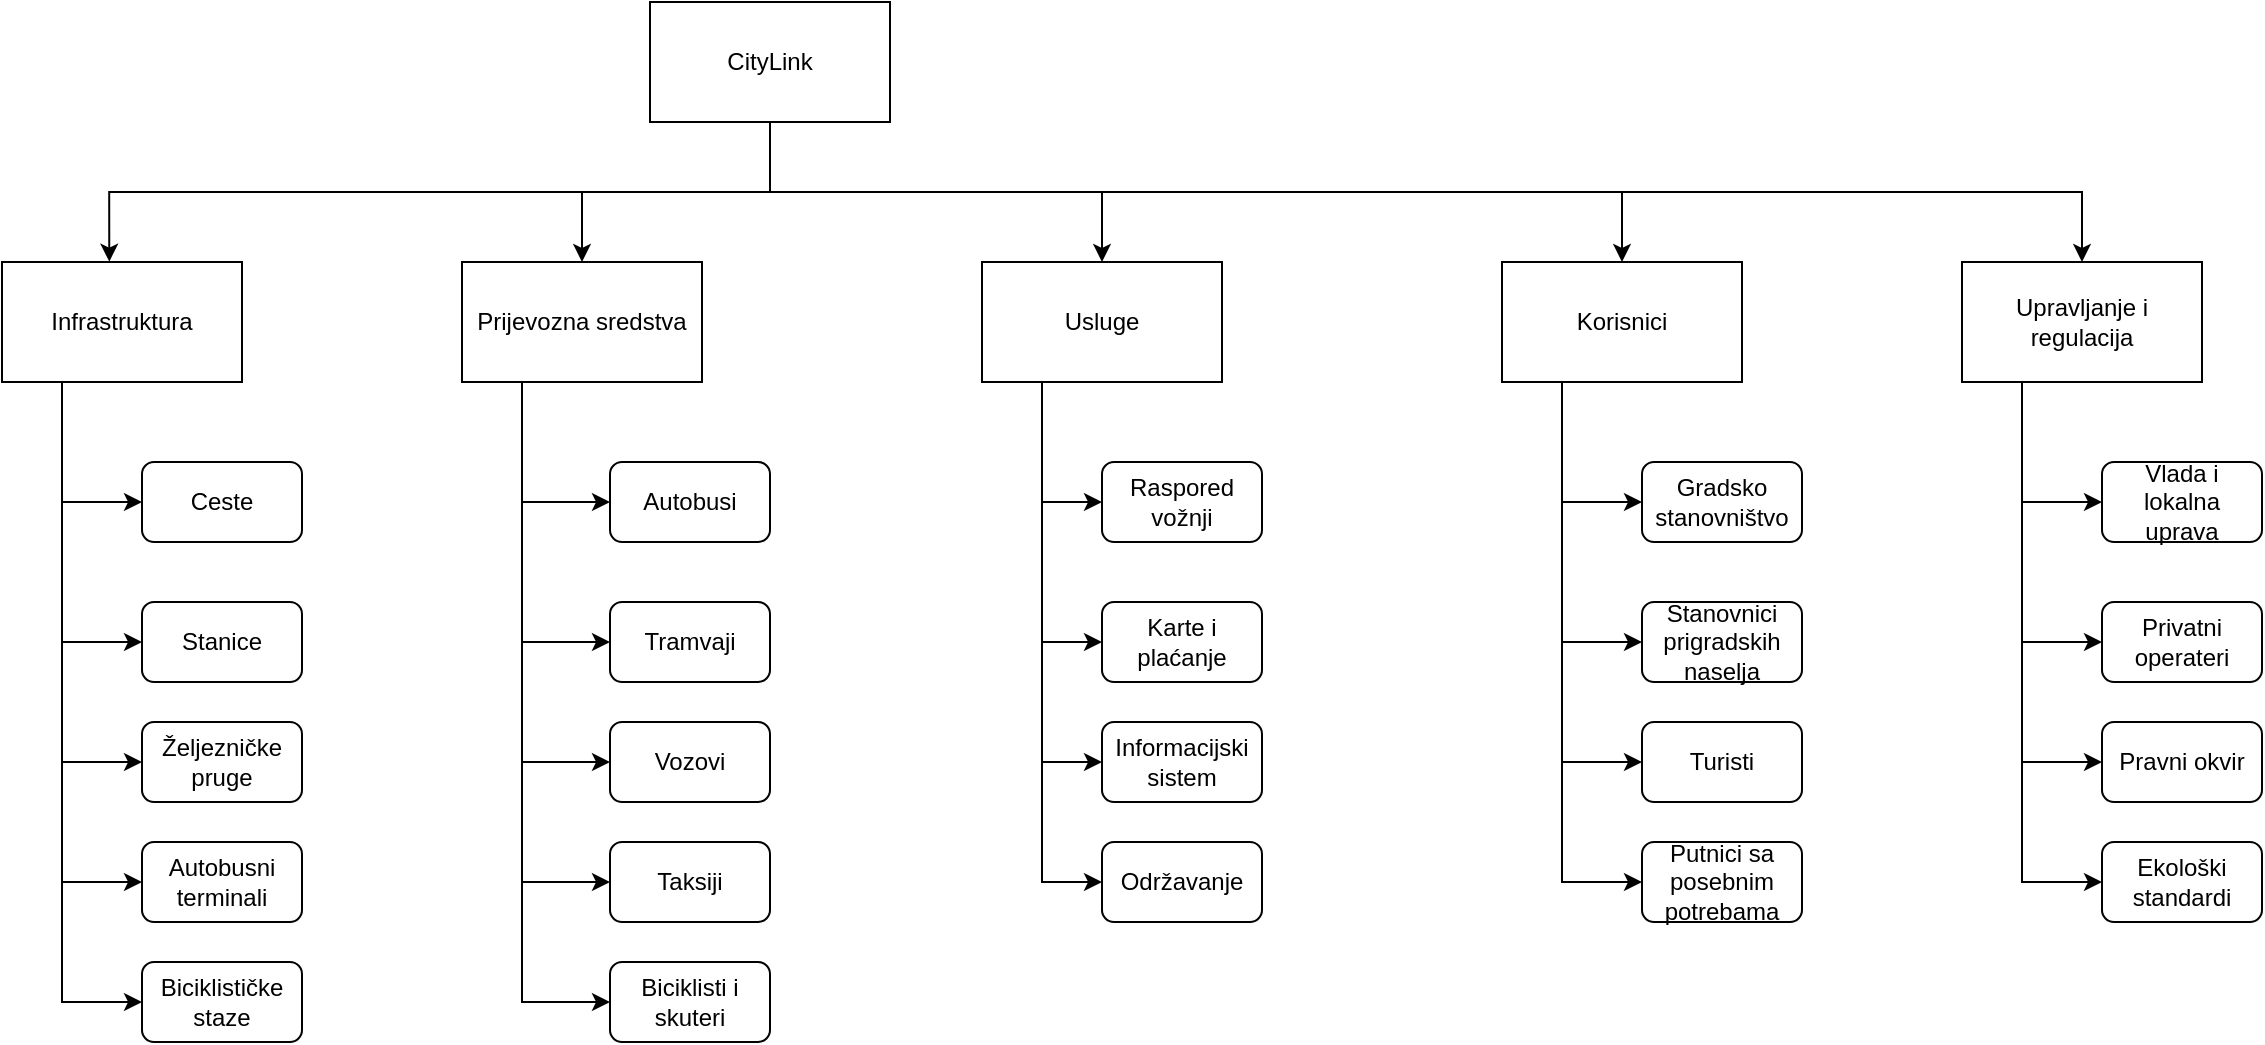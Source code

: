 <mxfile version="24.5.5" type="device">
  <diagram name="Page-1" id="c6btV-nHH0mNhAZSknRL">
    <mxGraphModel dx="1235" dy="655" grid="1" gridSize="10" guides="1" tooltips="1" connect="1" arrows="1" fold="1" page="1" pageScale="1" pageWidth="827" pageHeight="1169" math="0" shadow="0">
      <root>
        <mxCell id="0" />
        <mxCell id="1" parent="0" />
        <mxCell id="NA6uKISzZKhR4IMaXwwD-55" style="edgeStyle=orthogonalEdgeStyle;rounded=0;orthogonalLoop=1;jettySize=auto;html=1;exitX=0.5;exitY=1;exitDx=0;exitDy=0;entryX=0.5;entryY=0;entryDx=0;entryDy=0;" edge="1" parent="1" source="NA6uKISzZKhR4IMaXwwD-1" target="NA6uKISzZKhR4IMaXwwD-3">
          <mxGeometry relative="1" as="geometry" />
        </mxCell>
        <mxCell id="NA6uKISzZKhR4IMaXwwD-57" style="edgeStyle=orthogonalEdgeStyle;rounded=0;orthogonalLoop=1;jettySize=auto;html=1;exitX=0.5;exitY=1;exitDx=0;exitDy=0;entryX=0.5;entryY=0;entryDx=0;entryDy=0;" edge="1" parent="1" source="NA6uKISzZKhR4IMaXwwD-1" target="NA6uKISzZKhR4IMaXwwD-4">
          <mxGeometry relative="1" as="geometry" />
        </mxCell>
        <mxCell id="NA6uKISzZKhR4IMaXwwD-58" style="edgeStyle=orthogonalEdgeStyle;rounded=0;orthogonalLoop=1;jettySize=auto;html=1;exitX=0.5;exitY=1;exitDx=0;exitDy=0;entryX=0.5;entryY=0;entryDx=0;entryDy=0;" edge="1" parent="1" source="NA6uKISzZKhR4IMaXwwD-1" target="NA6uKISzZKhR4IMaXwwD-5">
          <mxGeometry relative="1" as="geometry" />
        </mxCell>
        <mxCell id="NA6uKISzZKhR4IMaXwwD-59" style="edgeStyle=orthogonalEdgeStyle;rounded=0;orthogonalLoop=1;jettySize=auto;html=1;exitX=0.5;exitY=1;exitDx=0;exitDy=0;entryX=0.5;entryY=0;entryDx=0;entryDy=0;" edge="1" parent="1" source="NA6uKISzZKhR4IMaXwwD-1" target="NA6uKISzZKhR4IMaXwwD-6">
          <mxGeometry relative="1" as="geometry" />
        </mxCell>
        <mxCell id="NA6uKISzZKhR4IMaXwwD-1" value="CityLink" style="whiteSpace=wrap;html=1;" vertex="1" parent="1">
          <mxGeometry x="354" width="120" height="60" as="geometry" />
        </mxCell>
        <mxCell id="NA6uKISzZKhR4IMaXwwD-15" style="edgeStyle=orthogonalEdgeStyle;rounded=0;orthogonalLoop=1;jettySize=auto;html=1;exitX=0.25;exitY=1;exitDx=0;exitDy=0;entryX=0;entryY=0.5;entryDx=0;entryDy=0;" edge="1" parent="1" source="NA6uKISzZKhR4IMaXwwD-2" target="NA6uKISzZKhR4IMaXwwD-10">
          <mxGeometry relative="1" as="geometry" />
        </mxCell>
        <mxCell id="NA6uKISzZKhR4IMaXwwD-16" style="edgeStyle=orthogonalEdgeStyle;rounded=0;orthogonalLoop=1;jettySize=auto;html=1;exitX=0.25;exitY=1;exitDx=0;exitDy=0;entryX=0;entryY=0.5;entryDx=0;entryDy=0;" edge="1" parent="1" source="NA6uKISzZKhR4IMaXwwD-2" target="NA6uKISzZKhR4IMaXwwD-11">
          <mxGeometry relative="1" as="geometry" />
        </mxCell>
        <mxCell id="NA6uKISzZKhR4IMaXwwD-17" style="edgeStyle=orthogonalEdgeStyle;rounded=0;orthogonalLoop=1;jettySize=auto;html=1;exitX=0.25;exitY=1;exitDx=0;exitDy=0;entryX=0;entryY=0.5;entryDx=0;entryDy=0;" edge="1" parent="1" source="NA6uKISzZKhR4IMaXwwD-2" target="NA6uKISzZKhR4IMaXwwD-12">
          <mxGeometry relative="1" as="geometry" />
        </mxCell>
        <mxCell id="NA6uKISzZKhR4IMaXwwD-18" style="edgeStyle=orthogonalEdgeStyle;rounded=0;orthogonalLoop=1;jettySize=auto;html=1;exitX=0.25;exitY=1;exitDx=0;exitDy=0;entryX=0;entryY=0.5;entryDx=0;entryDy=0;" edge="1" parent="1" source="NA6uKISzZKhR4IMaXwwD-2" target="NA6uKISzZKhR4IMaXwwD-13">
          <mxGeometry relative="1" as="geometry" />
        </mxCell>
        <mxCell id="NA6uKISzZKhR4IMaXwwD-19" style="edgeStyle=orthogonalEdgeStyle;rounded=0;orthogonalLoop=1;jettySize=auto;html=1;exitX=0.25;exitY=1;exitDx=0;exitDy=0;entryX=0;entryY=0.5;entryDx=0;entryDy=0;" edge="1" parent="1" source="NA6uKISzZKhR4IMaXwwD-2" target="NA6uKISzZKhR4IMaXwwD-14">
          <mxGeometry relative="1" as="geometry" />
        </mxCell>
        <mxCell id="NA6uKISzZKhR4IMaXwwD-2" value="Infrastruktura" style="whiteSpace=wrap;html=1;" vertex="1" parent="1">
          <mxGeometry x="30" y="130" width="120" height="60" as="geometry" />
        </mxCell>
        <mxCell id="NA6uKISzZKhR4IMaXwwD-26" style="edgeStyle=orthogonalEdgeStyle;rounded=0;orthogonalLoop=1;jettySize=auto;html=1;exitX=0.25;exitY=1;exitDx=0;exitDy=0;entryX=0;entryY=0.5;entryDx=0;entryDy=0;" edge="1" parent="1" source="NA6uKISzZKhR4IMaXwwD-3" target="NA6uKISzZKhR4IMaXwwD-20">
          <mxGeometry relative="1" as="geometry" />
        </mxCell>
        <mxCell id="NA6uKISzZKhR4IMaXwwD-27" style="edgeStyle=orthogonalEdgeStyle;rounded=0;orthogonalLoop=1;jettySize=auto;html=1;exitX=0.25;exitY=1;exitDx=0;exitDy=0;entryX=0;entryY=0.5;entryDx=0;entryDy=0;" edge="1" parent="1" source="NA6uKISzZKhR4IMaXwwD-3" target="NA6uKISzZKhR4IMaXwwD-21">
          <mxGeometry relative="1" as="geometry" />
        </mxCell>
        <mxCell id="NA6uKISzZKhR4IMaXwwD-28" style="edgeStyle=orthogonalEdgeStyle;rounded=0;orthogonalLoop=1;jettySize=auto;html=1;exitX=0.25;exitY=1;exitDx=0;exitDy=0;entryX=0;entryY=0.5;entryDx=0;entryDy=0;" edge="1" parent="1" source="NA6uKISzZKhR4IMaXwwD-3" target="NA6uKISzZKhR4IMaXwwD-22">
          <mxGeometry relative="1" as="geometry" />
        </mxCell>
        <mxCell id="NA6uKISzZKhR4IMaXwwD-29" style="edgeStyle=orthogonalEdgeStyle;rounded=0;orthogonalLoop=1;jettySize=auto;html=1;exitX=0.25;exitY=1;exitDx=0;exitDy=0;entryX=0;entryY=0.5;entryDx=0;entryDy=0;" edge="1" parent="1" source="NA6uKISzZKhR4IMaXwwD-3" target="NA6uKISzZKhR4IMaXwwD-23">
          <mxGeometry relative="1" as="geometry" />
        </mxCell>
        <mxCell id="NA6uKISzZKhR4IMaXwwD-30" style="edgeStyle=orthogonalEdgeStyle;rounded=0;orthogonalLoop=1;jettySize=auto;html=1;exitX=0.25;exitY=1;exitDx=0;exitDy=0;entryX=0;entryY=0.5;entryDx=0;entryDy=0;" edge="1" parent="1" source="NA6uKISzZKhR4IMaXwwD-3" target="NA6uKISzZKhR4IMaXwwD-24">
          <mxGeometry relative="1" as="geometry" />
        </mxCell>
        <mxCell id="NA6uKISzZKhR4IMaXwwD-3" value="Prijevozna sredstva" style="whiteSpace=wrap;html=1;" vertex="1" parent="1">
          <mxGeometry x="260" y="130" width="120" height="60" as="geometry" />
        </mxCell>
        <mxCell id="NA6uKISzZKhR4IMaXwwD-35" style="edgeStyle=orthogonalEdgeStyle;rounded=0;orthogonalLoop=1;jettySize=auto;html=1;exitX=0.25;exitY=1;exitDx=0;exitDy=0;entryX=0;entryY=0.5;entryDx=0;entryDy=0;" edge="1" parent="1" source="NA6uKISzZKhR4IMaXwwD-4" target="NA6uKISzZKhR4IMaXwwD-31">
          <mxGeometry relative="1" as="geometry" />
        </mxCell>
        <mxCell id="NA6uKISzZKhR4IMaXwwD-36" style="edgeStyle=orthogonalEdgeStyle;rounded=0;orthogonalLoop=1;jettySize=auto;html=1;exitX=0.25;exitY=1;exitDx=0;exitDy=0;entryX=0;entryY=0.5;entryDx=0;entryDy=0;" edge="1" parent="1" source="NA6uKISzZKhR4IMaXwwD-4" target="NA6uKISzZKhR4IMaXwwD-32">
          <mxGeometry relative="1" as="geometry" />
        </mxCell>
        <mxCell id="NA6uKISzZKhR4IMaXwwD-37" style="edgeStyle=orthogonalEdgeStyle;rounded=0;orthogonalLoop=1;jettySize=auto;html=1;exitX=0.25;exitY=1;exitDx=0;exitDy=0;entryX=0;entryY=0.5;entryDx=0;entryDy=0;" edge="1" parent="1" source="NA6uKISzZKhR4IMaXwwD-4" target="NA6uKISzZKhR4IMaXwwD-33">
          <mxGeometry relative="1" as="geometry" />
        </mxCell>
        <mxCell id="NA6uKISzZKhR4IMaXwwD-38" style="edgeStyle=orthogonalEdgeStyle;rounded=0;orthogonalLoop=1;jettySize=auto;html=1;exitX=0.25;exitY=1;exitDx=0;exitDy=0;entryX=0;entryY=0.5;entryDx=0;entryDy=0;" edge="1" parent="1" source="NA6uKISzZKhR4IMaXwwD-4" target="NA6uKISzZKhR4IMaXwwD-34">
          <mxGeometry relative="1" as="geometry" />
        </mxCell>
        <mxCell id="NA6uKISzZKhR4IMaXwwD-4" value="Usluge" style="whiteSpace=wrap;html=1;" vertex="1" parent="1">
          <mxGeometry x="520" y="130" width="120" height="60" as="geometry" />
        </mxCell>
        <mxCell id="NA6uKISzZKhR4IMaXwwD-43" style="edgeStyle=orthogonalEdgeStyle;rounded=0;orthogonalLoop=1;jettySize=auto;html=1;exitX=0.25;exitY=1;exitDx=0;exitDy=0;entryX=0;entryY=0.5;entryDx=0;entryDy=0;" edge="1" parent="1" source="NA6uKISzZKhR4IMaXwwD-5" target="NA6uKISzZKhR4IMaXwwD-39">
          <mxGeometry relative="1" as="geometry" />
        </mxCell>
        <mxCell id="NA6uKISzZKhR4IMaXwwD-44" style="edgeStyle=orthogonalEdgeStyle;rounded=0;orthogonalLoop=1;jettySize=auto;html=1;exitX=0.25;exitY=1;exitDx=0;exitDy=0;entryX=0;entryY=0.5;entryDx=0;entryDy=0;" edge="1" parent="1" source="NA6uKISzZKhR4IMaXwwD-5" target="NA6uKISzZKhR4IMaXwwD-40">
          <mxGeometry relative="1" as="geometry" />
        </mxCell>
        <mxCell id="NA6uKISzZKhR4IMaXwwD-45" style="edgeStyle=orthogonalEdgeStyle;rounded=0;orthogonalLoop=1;jettySize=auto;html=1;exitX=0.25;exitY=1;exitDx=0;exitDy=0;entryX=0;entryY=0.5;entryDx=0;entryDy=0;" edge="1" parent="1" source="NA6uKISzZKhR4IMaXwwD-5" target="NA6uKISzZKhR4IMaXwwD-41">
          <mxGeometry relative="1" as="geometry" />
        </mxCell>
        <mxCell id="NA6uKISzZKhR4IMaXwwD-46" style="edgeStyle=orthogonalEdgeStyle;rounded=0;orthogonalLoop=1;jettySize=auto;html=1;exitX=0.25;exitY=1;exitDx=0;exitDy=0;entryX=0;entryY=0.5;entryDx=0;entryDy=0;" edge="1" parent="1" source="NA6uKISzZKhR4IMaXwwD-5" target="NA6uKISzZKhR4IMaXwwD-42">
          <mxGeometry relative="1" as="geometry" />
        </mxCell>
        <mxCell id="NA6uKISzZKhR4IMaXwwD-5" value="Korisnici" style="whiteSpace=wrap;html=1;" vertex="1" parent="1">
          <mxGeometry x="780" y="130" width="120" height="60" as="geometry" />
        </mxCell>
        <mxCell id="NA6uKISzZKhR4IMaXwwD-51" style="edgeStyle=orthogonalEdgeStyle;rounded=0;orthogonalLoop=1;jettySize=auto;html=1;exitX=0.25;exitY=1;exitDx=0;exitDy=0;entryX=0;entryY=0.5;entryDx=0;entryDy=0;" edge="1" parent="1" source="NA6uKISzZKhR4IMaXwwD-6" target="NA6uKISzZKhR4IMaXwwD-47">
          <mxGeometry relative="1" as="geometry" />
        </mxCell>
        <mxCell id="NA6uKISzZKhR4IMaXwwD-52" style="edgeStyle=orthogonalEdgeStyle;rounded=0;orthogonalLoop=1;jettySize=auto;html=1;exitX=0.25;exitY=1;exitDx=0;exitDy=0;entryX=0;entryY=0.5;entryDx=0;entryDy=0;" edge="1" parent="1" source="NA6uKISzZKhR4IMaXwwD-6" target="NA6uKISzZKhR4IMaXwwD-48">
          <mxGeometry relative="1" as="geometry" />
        </mxCell>
        <mxCell id="NA6uKISzZKhR4IMaXwwD-53" style="edgeStyle=orthogonalEdgeStyle;rounded=0;orthogonalLoop=1;jettySize=auto;html=1;exitX=0.25;exitY=1;exitDx=0;exitDy=0;entryX=0;entryY=0.5;entryDx=0;entryDy=0;" edge="1" parent="1" source="NA6uKISzZKhR4IMaXwwD-6" target="NA6uKISzZKhR4IMaXwwD-49">
          <mxGeometry relative="1" as="geometry" />
        </mxCell>
        <mxCell id="NA6uKISzZKhR4IMaXwwD-54" style="edgeStyle=orthogonalEdgeStyle;rounded=0;orthogonalLoop=1;jettySize=auto;html=1;exitX=0.25;exitY=1;exitDx=0;exitDy=0;entryX=0;entryY=0.5;entryDx=0;entryDy=0;" edge="1" parent="1" source="NA6uKISzZKhR4IMaXwwD-6" target="NA6uKISzZKhR4IMaXwwD-50">
          <mxGeometry relative="1" as="geometry" />
        </mxCell>
        <mxCell id="NA6uKISzZKhR4IMaXwwD-6" value="Upravljanje i regulacija" style="whiteSpace=wrap;html=1;" vertex="1" parent="1">
          <mxGeometry x="1010" y="130" width="120" height="60" as="geometry" />
        </mxCell>
        <mxCell id="NA6uKISzZKhR4IMaXwwD-10" value="Ceste" style="rounded=1;whiteSpace=wrap;html=1;" vertex="1" parent="1">
          <mxGeometry x="100" y="230" width="80" height="40" as="geometry" />
        </mxCell>
        <mxCell id="NA6uKISzZKhR4IMaXwwD-11" value="Stanice" style="rounded=1;whiteSpace=wrap;html=1;" vertex="1" parent="1">
          <mxGeometry x="100" y="300" width="80" height="40" as="geometry" />
        </mxCell>
        <mxCell id="NA6uKISzZKhR4IMaXwwD-12" value="Željezničke pruge" style="rounded=1;whiteSpace=wrap;html=1;" vertex="1" parent="1">
          <mxGeometry x="100" y="360" width="80" height="40" as="geometry" />
        </mxCell>
        <mxCell id="NA6uKISzZKhR4IMaXwwD-13" value="Autobusni terminali" style="rounded=1;whiteSpace=wrap;html=1;" vertex="1" parent="1">
          <mxGeometry x="100" y="420" width="80" height="40" as="geometry" />
        </mxCell>
        <mxCell id="NA6uKISzZKhR4IMaXwwD-14" value="Biciklističke staze" style="rounded=1;whiteSpace=wrap;html=1;" vertex="1" parent="1">
          <mxGeometry x="100" y="480" width="80" height="40" as="geometry" />
        </mxCell>
        <mxCell id="NA6uKISzZKhR4IMaXwwD-20" value="Autobusi" style="rounded=1;whiteSpace=wrap;html=1;" vertex="1" parent="1">
          <mxGeometry x="334" y="230" width="80" height="40" as="geometry" />
        </mxCell>
        <mxCell id="NA6uKISzZKhR4IMaXwwD-21" value="Tramvaji" style="rounded=1;whiteSpace=wrap;html=1;" vertex="1" parent="1">
          <mxGeometry x="334" y="300" width="80" height="40" as="geometry" />
        </mxCell>
        <mxCell id="NA6uKISzZKhR4IMaXwwD-22" value="Vozovi" style="rounded=1;whiteSpace=wrap;html=1;" vertex="1" parent="1">
          <mxGeometry x="334" y="360" width="80" height="40" as="geometry" />
        </mxCell>
        <mxCell id="NA6uKISzZKhR4IMaXwwD-23" value="Taksiji" style="rounded=1;whiteSpace=wrap;html=1;" vertex="1" parent="1">
          <mxGeometry x="334" y="420" width="80" height="40" as="geometry" />
        </mxCell>
        <mxCell id="NA6uKISzZKhR4IMaXwwD-24" value="Biciklisti i skuteri" style="rounded=1;whiteSpace=wrap;html=1;" vertex="1" parent="1">
          <mxGeometry x="334" y="480" width="80" height="40" as="geometry" />
        </mxCell>
        <mxCell id="NA6uKISzZKhR4IMaXwwD-31" value="Raspored vožnji" style="rounded=1;whiteSpace=wrap;html=1;" vertex="1" parent="1">
          <mxGeometry x="580" y="230" width="80" height="40" as="geometry" />
        </mxCell>
        <mxCell id="NA6uKISzZKhR4IMaXwwD-32" value="Karte i plaćanje" style="rounded=1;whiteSpace=wrap;html=1;" vertex="1" parent="1">
          <mxGeometry x="580" y="300" width="80" height="40" as="geometry" />
        </mxCell>
        <mxCell id="NA6uKISzZKhR4IMaXwwD-33" value="Informacijski sistem" style="rounded=1;whiteSpace=wrap;html=1;" vertex="1" parent="1">
          <mxGeometry x="580" y="360" width="80" height="40" as="geometry" />
        </mxCell>
        <mxCell id="NA6uKISzZKhR4IMaXwwD-34" value="Održavanje" style="rounded=1;whiteSpace=wrap;html=1;" vertex="1" parent="1">
          <mxGeometry x="580" y="420" width="80" height="40" as="geometry" />
        </mxCell>
        <mxCell id="NA6uKISzZKhR4IMaXwwD-39" value="Gradsko stanovništvo" style="rounded=1;whiteSpace=wrap;html=1;" vertex="1" parent="1">
          <mxGeometry x="850" y="230" width="80" height="40" as="geometry" />
        </mxCell>
        <mxCell id="NA6uKISzZKhR4IMaXwwD-40" value="Stanovnici prigradskih naselja" style="rounded=1;whiteSpace=wrap;html=1;" vertex="1" parent="1">
          <mxGeometry x="850" y="300" width="80" height="40" as="geometry" />
        </mxCell>
        <mxCell id="NA6uKISzZKhR4IMaXwwD-41" value="Turisti" style="rounded=1;whiteSpace=wrap;html=1;" vertex="1" parent="1">
          <mxGeometry x="850" y="360" width="80" height="40" as="geometry" />
        </mxCell>
        <mxCell id="NA6uKISzZKhR4IMaXwwD-42" value="Putnici sa posebnim potrebama" style="rounded=1;whiteSpace=wrap;html=1;" vertex="1" parent="1">
          <mxGeometry x="850" y="420" width="80" height="40" as="geometry" />
        </mxCell>
        <mxCell id="NA6uKISzZKhR4IMaXwwD-47" value="Vlada i lokalna uprava" style="rounded=1;whiteSpace=wrap;html=1;" vertex="1" parent="1">
          <mxGeometry x="1080" y="230" width="80" height="40" as="geometry" />
        </mxCell>
        <mxCell id="NA6uKISzZKhR4IMaXwwD-48" value="Privatni operateri" style="rounded=1;whiteSpace=wrap;html=1;" vertex="1" parent="1">
          <mxGeometry x="1080" y="300" width="80" height="40" as="geometry" />
        </mxCell>
        <mxCell id="NA6uKISzZKhR4IMaXwwD-49" value="Pravni okvir" style="rounded=1;whiteSpace=wrap;html=1;" vertex="1" parent="1">
          <mxGeometry x="1080" y="360" width="80" height="40" as="geometry" />
        </mxCell>
        <mxCell id="NA6uKISzZKhR4IMaXwwD-50" value="Ekološki standardi" style="rounded=1;whiteSpace=wrap;html=1;" vertex="1" parent="1">
          <mxGeometry x="1080" y="420" width="80" height="40" as="geometry" />
        </mxCell>
        <mxCell id="NA6uKISzZKhR4IMaXwwD-56" style="edgeStyle=orthogonalEdgeStyle;rounded=0;orthogonalLoop=1;jettySize=auto;html=1;exitX=0.5;exitY=1;exitDx=0;exitDy=0;entryX=0.447;entryY=-0.003;entryDx=0;entryDy=0;entryPerimeter=0;" edge="1" parent="1" source="NA6uKISzZKhR4IMaXwwD-1" target="NA6uKISzZKhR4IMaXwwD-2">
          <mxGeometry relative="1" as="geometry" />
        </mxCell>
      </root>
    </mxGraphModel>
  </diagram>
</mxfile>

